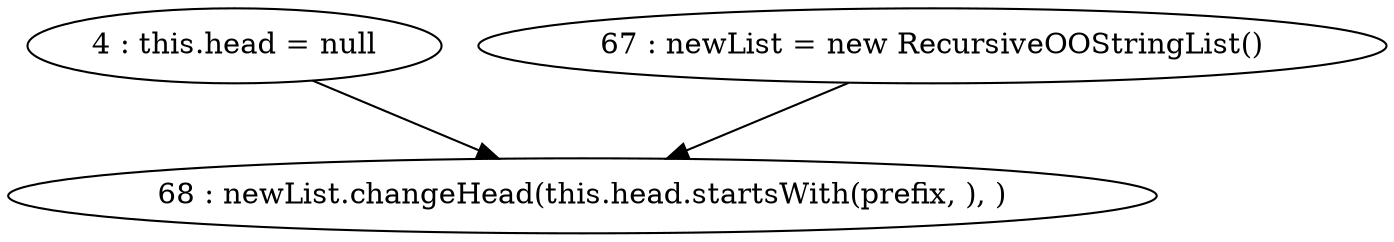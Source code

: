 digraph G {
"4 : this.head = null"
"4 : this.head = null" -> "68 : newList.changeHead(this.head.startsWith(prefix, ), )"
"67 : newList = new RecursiveOOStringList()"
"67 : newList = new RecursiveOOStringList()" -> "68 : newList.changeHead(this.head.startsWith(prefix, ), )"
"68 : newList.changeHead(this.head.startsWith(prefix, ), )"
}